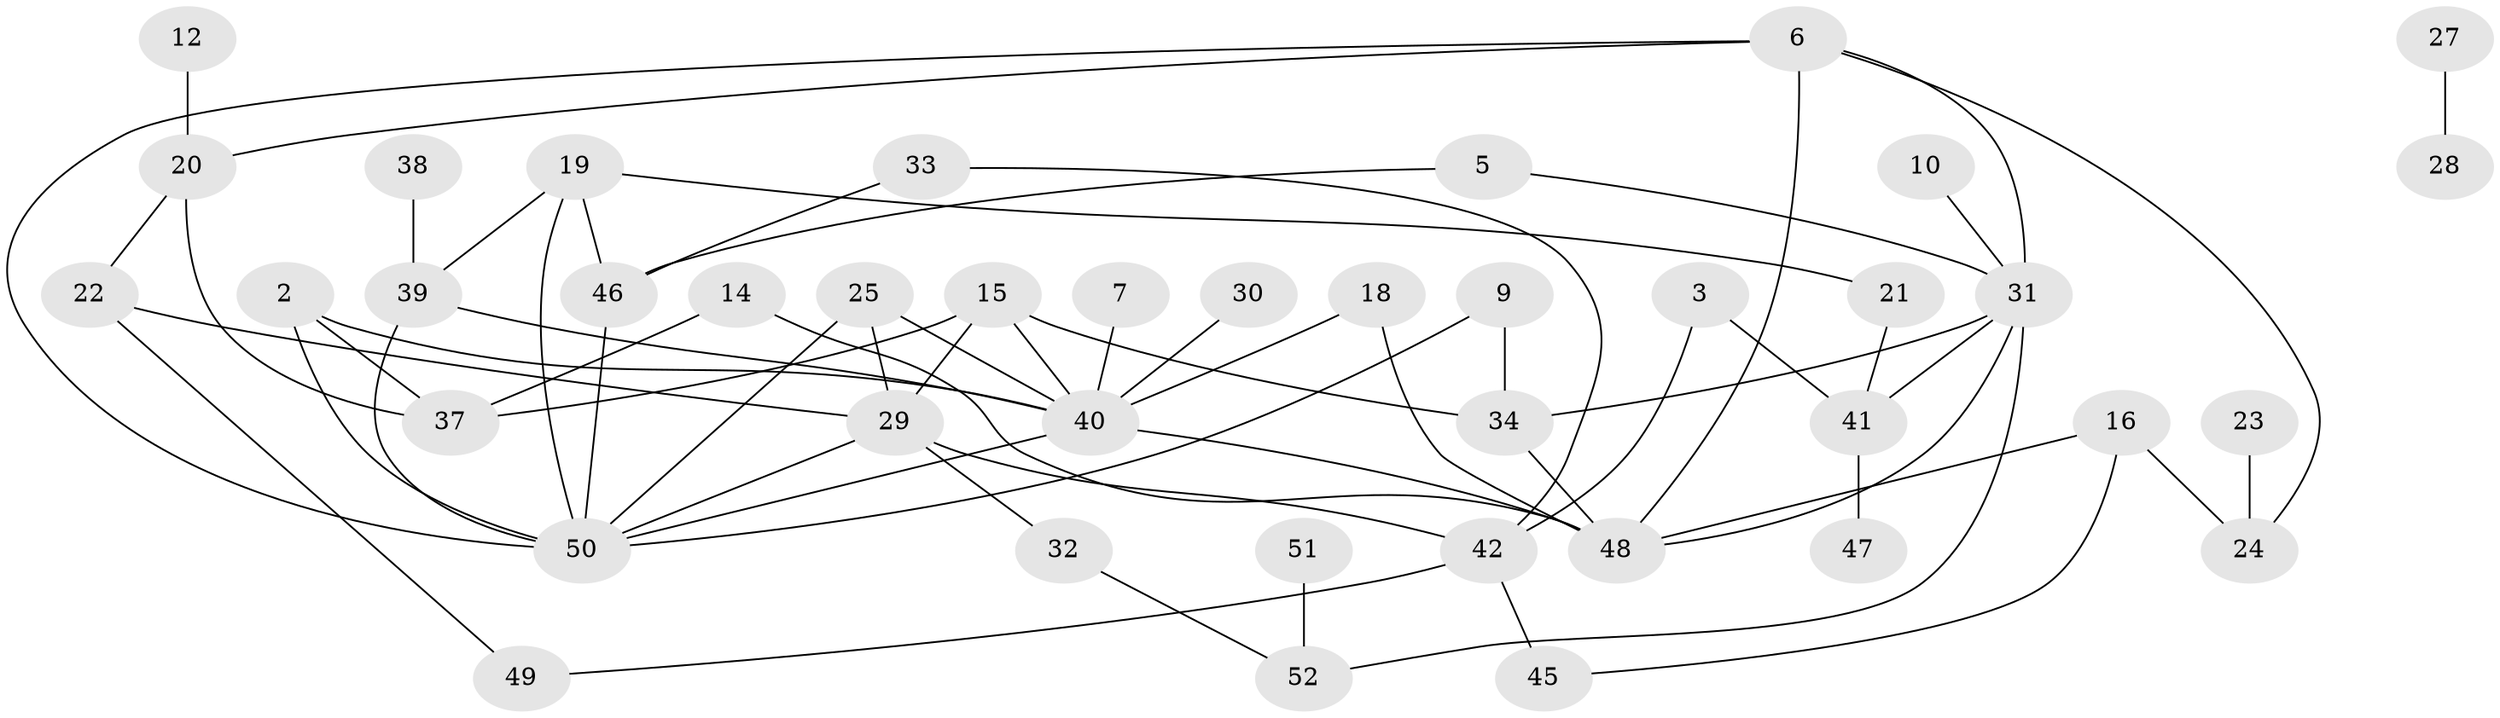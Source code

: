 // original degree distribution, {3: 0.13592233009708737, 2: 0.33980582524271846, 0: 0.0970873786407767, 4: 0.13592233009708737, 1: 0.20388349514563106, 5: 0.038834951456310676, 6: 0.019417475728155338, 7: 0.019417475728155338, 9: 0.009708737864077669}
// Generated by graph-tools (version 1.1) at 2025/49/03/09/25 03:49:05]
// undirected, 41 vertices, 64 edges
graph export_dot {
graph [start="1"]
  node [color=gray90,style=filled];
  2;
  3;
  5;
  6;
  7;
  9;
  10;
  12;
  14;
  15;
  16;
  18;
  19;
  20;
  21;
  22;
  23;
  24;
  25;
  27;
  28;
  29;
  30;
  31;
  32;
  33;
  34;
  37;
  38;
  39;
  40;
  41;
  42;
  45;
  46;
  47;
  48;
  49;
  50;
  51;
  52;
  2 -- 37 [weight=1.0];
  2 -- 40 [weight=1.0];
  2 -- 50 [weight=2.0];
  3 -- 41 [weight=1.0];
  3 -- 42 [weight=1.0];
  5 -- 31 [weight=1.0];
  5 -- 46 [weight=1.0];
  6 -- 20 [weight=1.0];
  6 -- 24 [weight=1.0];
  6 -- 31 [weight=1.0];
  6 -- 48 [weight=1.0];
  6 -- 50 [weight=1.0];
  7 -- 40 [weight=1.0];
  9 -- 34 [weight=1.0];
  9 -- 50 [weight=1.0];
  10 -- 31 [weight=1.0];
  12 -- 20 [weight=1.0];
  14 -- 37 [weight=1.0];
  14 -- 48 [weight=1.0];
  15 -- 29 [weight=2.0];
  15 -- 34 [weight=1.0];
  15 -- 37 [weight=1.0];
  15 -- 40 [weight=1.0];
  16 -- 24 [weight=1.0];
  16 -- 45 [weight=1.0];
  16 -- 48 [weight=1.0];
  18 -- 40 [weight=2.0];
  18 -- 48 [weight=1.0];
  19 -- 21 [weight=1.0];
  19 -- 39 [weight=1.0];
  19 -- 46 [weight=1.0];
  19 -- 50 [weight=1.0];
  20 -- 22 [weight=1.0];
  20 -- 37 [weight=1.0];
  21 -- 41 [weight=1.0];
  22 -- 29 [weight=1.0];
  22 -- 49 [weight=1.0];
  23 -- 24 [weight=1.0];
  25 -- 29 [weight=1.0];
  25 -- 40 [weight=2.0];
  25 -- 50 [weight=1.0];
  27 -- 28 [weight=1.0];
  29 -- 32 [weight=1.0];
  29 -- 42 [weight=1.0];
  29 -- 50 [weight=1.0];
  30 -- 40 [weight=1.0];
  31 -- 34 [weight=1.0];
  31 -- 41 [weight=1.0];
  31 -- 48 [weight=1.0];
  31 -- 52 [weight=1.0];
  32 -- 52 [weight=1.0];
  33 -- 42 [weight=1.0];
  33 -- 46 [weight=1.0];
  34 -- 48 [weight=1.0];
  38 -- 39 [weight=1.0];
  39 -- 40 [weight=1.0];
  39 -- 50 [weight=1.0];
  40 -- 48 [weight=1.0];
  40 -- 50 [weight=1.0];
  41 -- 47 [weight=2.0];
  42 -- 45 [weight=1.0];
  42 -- 49 [weight=1.0];
  46 -- 50 [weight=1.0];
  51 -- 52 [weight=1.0];
}
